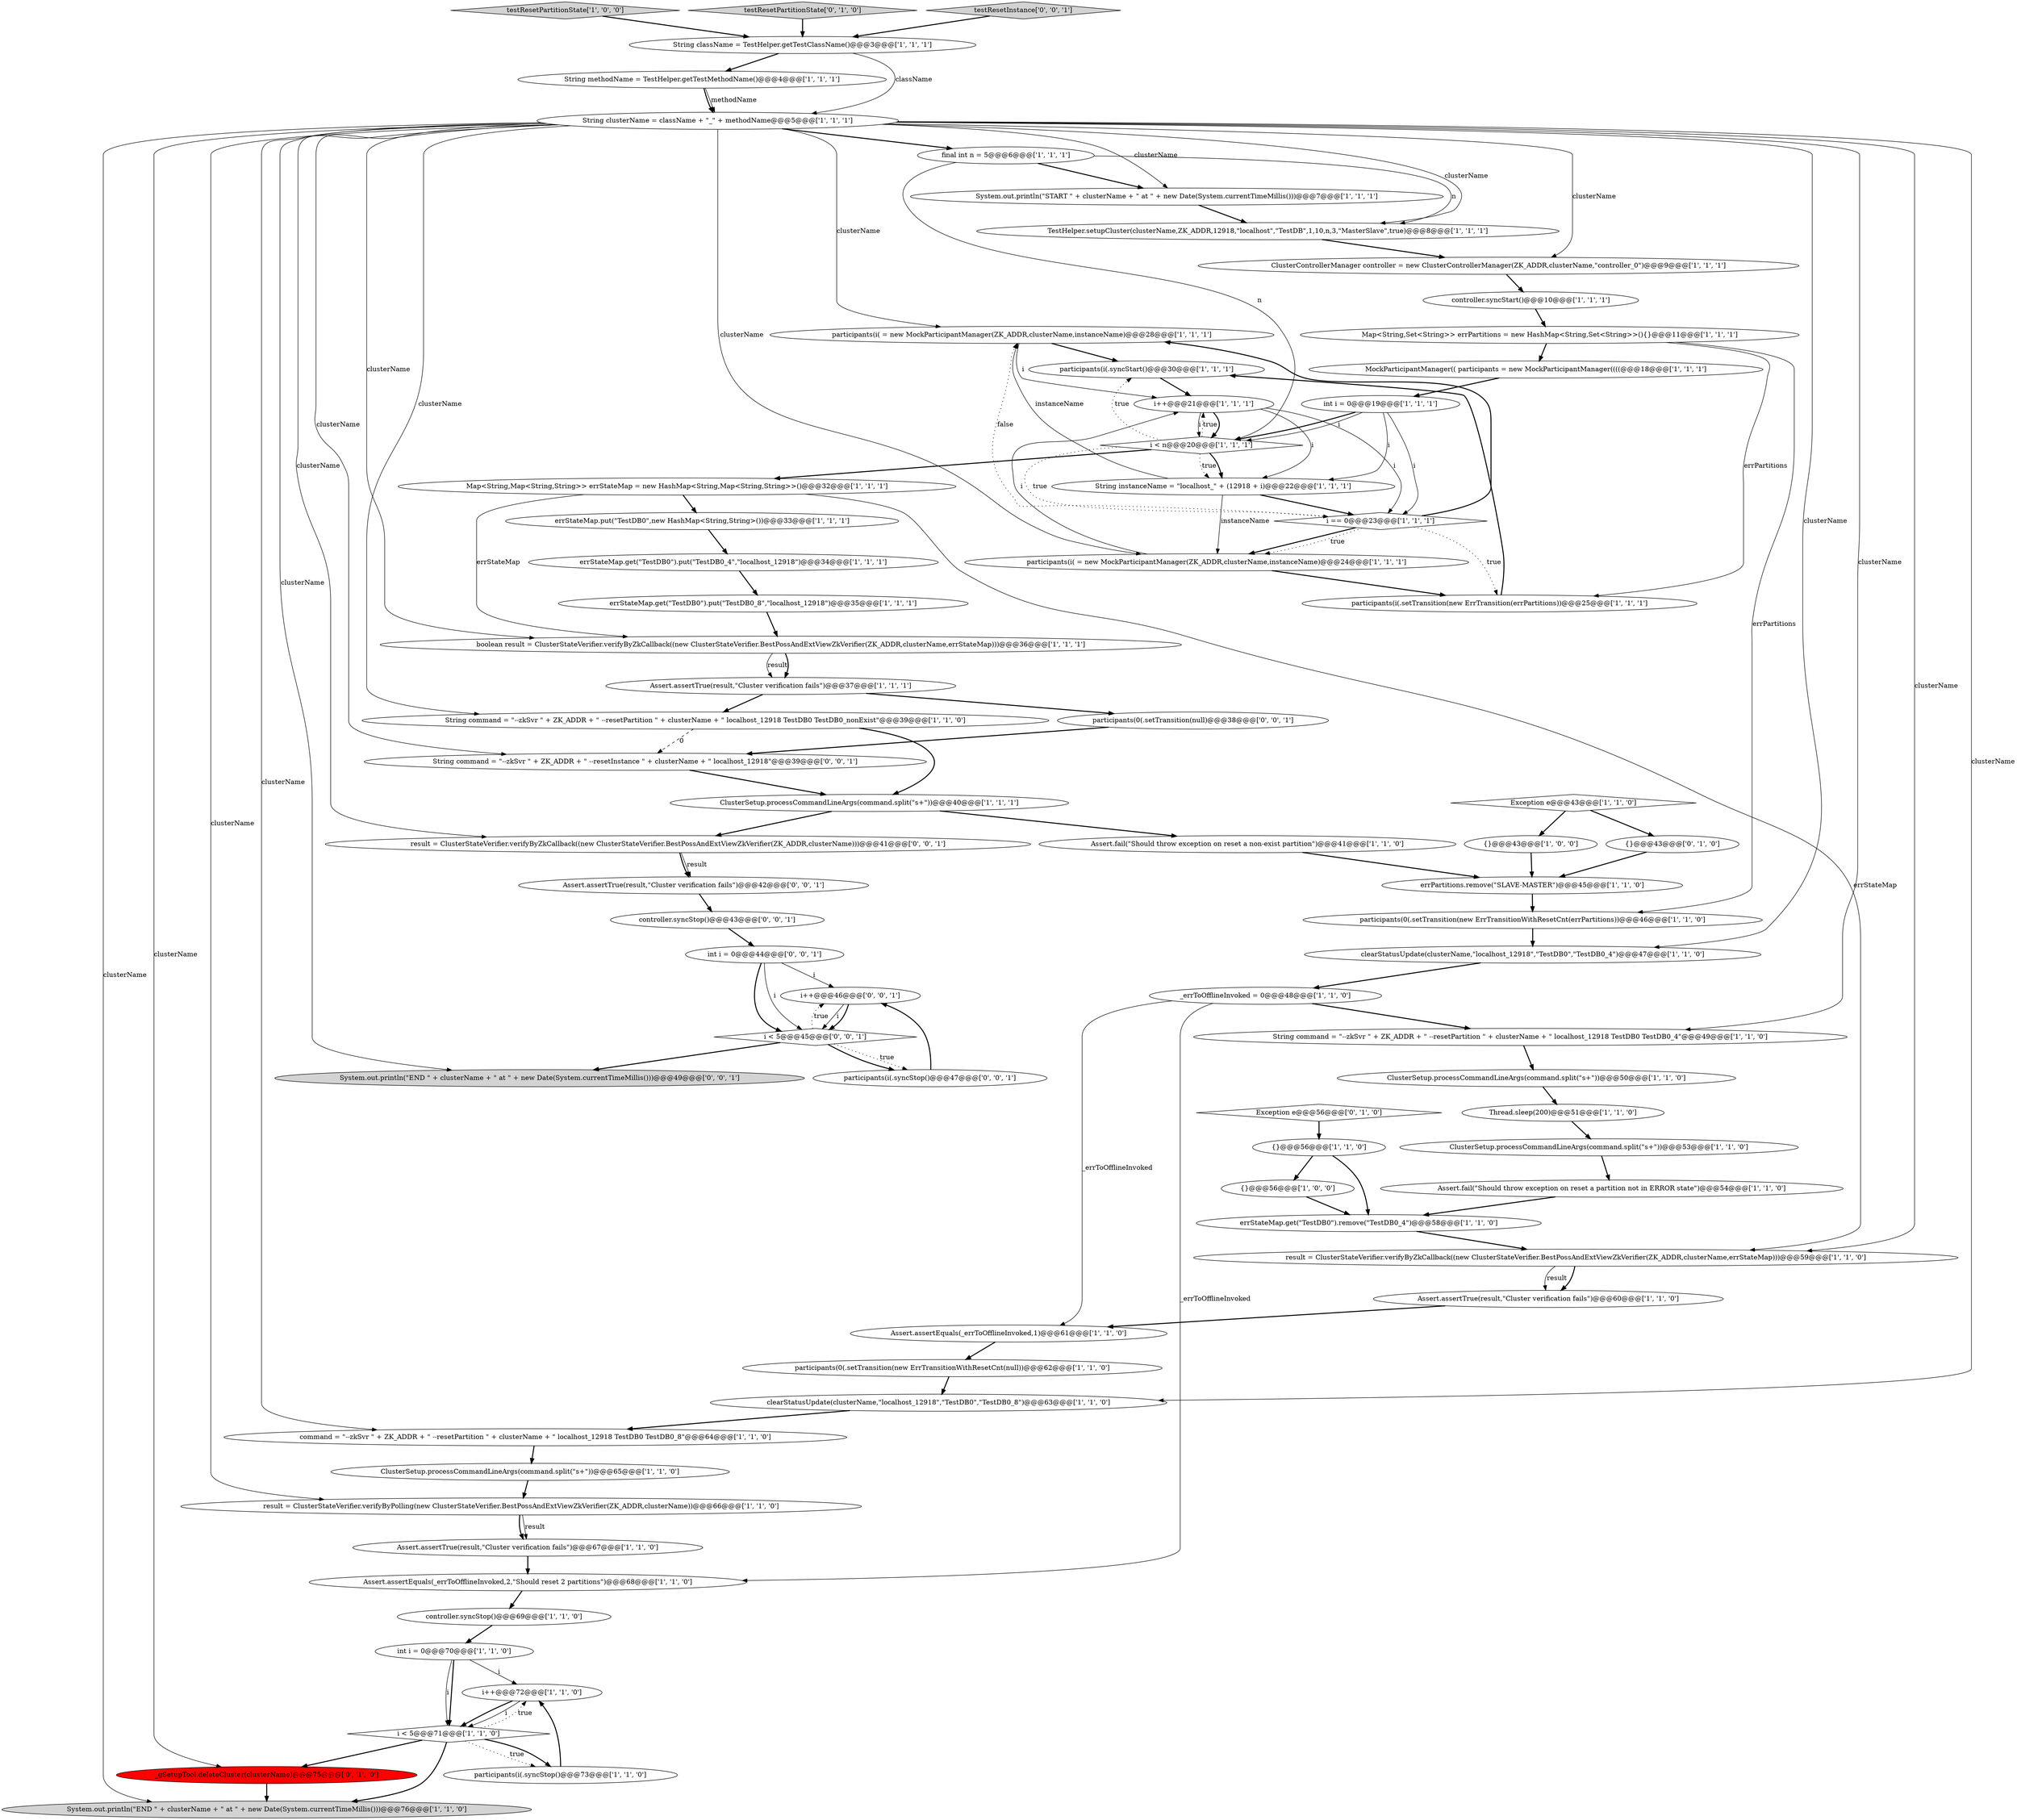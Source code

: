 digraph {
13 [style = filled, label = "errPartitions.remove(\"SLAVE-MASTER\")@@@45@@@['1', '1', '0']", fillcolor = white, shape = ellipse image = "AAA0AAABBB1BBB"];
15 [style = filled, label = "String className = TestHelper.getTestClassName()@@@3@@@['1', '1', '1']", fillcolor = white, shape = ellipse image = "AAA0AAABBB1BBB"];
20 [style = filled, label = "int i = 0@@@70@@@['1', '1', '0']", fillcolor = white, shape = ellipse image = "AAA0AAABBB1BBB"];
33 [style = filled, label = "MockParticipantManager(( participants = new MockParticipantManager((((@@@18@@@['1', '1', '1']", fillcolor = white, shape = ellipse image = "AAA0AAABBB1BBB"];
50 [style = filled, label = "String command = \"--zkSvr \" + ZK_ADDR + \" --resetPartition \" + clusterName + \" localhost_12918 TestDB0 TestDB0_4\"@@@49@@@['1', '1', '0']", fillcolor = white, shape = ellipse image = "AAA0AAABBB1BBB"];
5 [style = filled, label = "participants(i( = new MockParticipantManager(ZK_ADDR,clusterName,instanceName)@@@28@@@['1', '1', '1']", fillcolor = white, shape = ellipse image = "AAA0AAABBB1BBB"];
39 [style = filled, label = "participants(i(.syncStart()@@@30@@@['1', '1', '1']", fillcolor = white, shape = ellipse image = "AAA0AAABBB1BBB"];
0 [style = filled, label = "{}@@@56@@@['1', '0', '0']", fillcolor = white, shape = ellipse image = "AAA0AAABBB1BBB"];
42 [style = filled, label = "testResetPartitionState['1', '0', '0']", fillcolor = lightgray, shape = diamond image = "AAA0AAABBB1BBB"];
54 [style = filled, label = "System.out.println(\"START \" + clusterName + \" at \" + new Date(System.currentTimeMillis()))@@@7@@@['1', '1', '1']", fillcolor = white, shape = ellipse image = "AAA0AAABBB1BBB"];
67 [style = filled, label = "String command = \"--zkSvr \" + ZK_ADDR + \" --resetInstance \" + clusterName + \" localhost_12918\"@@@39@@@['0', '0', '1']", fillcolor = white, shape = ellipse image = "AAA0AAABBB3BBB"];
6 [style = filled, label = "participants(0(.setTransition(new ErrTransitionWithResetCnt(errPartitions))@@@46@@@['1', '1', '0']", fillcolor = white, shape = ellipse image = "AAA0AAABBB1BBB"];
22 [style = filled, label = "Assert.fail(\"Should throw exception on reset a non-exist partition\")@@@41@@@['1', '1', '0']", fillcolor = white, shape = ellipse image = "AAA0AAABBB1BBB"];
37 [style = filled, label = "i++@@@72@@@['1', '1', '0']", fillcolor = white, shape = ellipse image = "AAA0AAABBB1BBB"];
45 [style = filled, label = "{}@@@43@@@['1', '0', '0']", fillcolor = white, shape = ellipse image = "AAA0AAABBB1BBB"];
3 [style = filled, label = "System.out.println(\"END \" + clusterName + \" at \" + new Date(System.currentTimeMillis()))@@@76@@@['1', '1', '0']", fillcolor = lightgray, shape = ellipse image = "AAA0AAABBB1BBB"];
56 [style = filled, label = "controller.syncStop()@@@69@@@['1', '1', '0']", fillcolor = white, shape = ellipse image = "AAA0AAABBB1BBB"];
21 [style = filled, label = "ClusterSetup.processCommandLineArgs(command.split(\"\s+\"))@@@65@@@['1', '1', '0']", fillcolor = white, shape = ellipse image = "AAA0AAABBB1BBB"];
61 [style = filled, label = "_gSetupTool.deleteCluster(clusterName)@@@75@@@['0', '1', '0']", fillcolor = red, shape = ellipse image = "AAA1AAABBB2BBB"];
41 [style = filled, label = "Map<String,Set<String>> errPartitions = new HashMap<String,Set<String>>(){}@@@11@@@['1', '1', '1']", fillcolor = white, shape = ellipse image = "AAA0AAABBB1BBB"];
72 [style = filled, label = "Assert.assertTrue(result,\"Cluster verification fails\")@@@42@@@['0', '0', '1']", fillcolor = white, shape = ellipse image = "AAA0AAABBB3BBB"];
60 [style = filled, label = "Exception e@@@56@@@['0', '1', '0']", fillcolor = white, shape = diamond image = "AAA0AAABBB2BBB"];
31 [style = filled, label = "i < n@@@20@@@['1', '1', '1']", fillcolor = white, shape = diamond image = "AAA0AAABBB1BBB"];
53 [style = filled, label = "final int n = 5@@@6@@@['1', '1', '1']", fillcolor = white, shape = ellipse image = "AAA0AAABBB1BBB"];
40 [style = filled, label = "String methodName = TestHelper.getTestMethodName()@@@4@@@['1', '1', '1']", fillcolor = white, shape = ellipse image = "AAA0AAABBB1BBB"];
49 [style = filled, label = "String instanceName = \"localhost_\" + (12918 + i)@@@22@@@['1', '1', '1']", fillcolor = white, shape = ellipse image = "AAA0AAABBB1BBB"];
55 [style = filled, label = "Assert.fail(\"Should throw exception on reset a partition not in ERROR state\")@@@54@@@['1', '1', '0']", fillcolor = white, shape = ellipse image = "AAA0AAABBB1BBB"];
9 [style = filled, label = "participants(i( = new MockParticipantManager(ZK_ADDR,clusterName,instanceName)@@@24@@@['1', '1', '1']", fillcolor = white, shape = ellipse image = "AAA0AAABBB1BBB"];
62 [style = filled, label = "testResetPartitionState['0', '1', '0']", fillcolor = lightgray, shape = diamond image = "AAA0AAABBB2BBB"];
7 [style = filled, label = "controller.syncStart()@@@10@@@['1', '1', '1']", fillcolor = white, shape = ellipse image = "AAA0AAABBB1BBB"];
14 [style = filled, label = "participants(i(.setTransition(new ErrTransition(errPartitions))@@@25@@@['1', '1', '1']", fillcolor = white, shape = ellipse image = "AAA0AAABBB1BBB"];
38 [style = filled, label = "i < 5@@@71@@@['1', '1', '0']", fillcolor = white, shape = diamond image = "AAA0AAABBB1BBB"];
68 [style = filled, label = "testResetInstance['0', '0', '1']", fillcolor = lightgray, shape = diamond image = "AAA0AAABBB3BBB"];
26 [style = filled, label = "ClusterSetup.processCommandLineArgs(command.split(\"\s+\"))@@@50@@@['1', '1', '0']", fillcolor = white, shape = ellipse image = "AAA0AAABBB1BBB"];
32 [style = filled, label = "_errToOfflineInvoked = 0@@@48@@@['1', '1', '0']", fillcolor = white, shape = ellipse image = "AAA0AAABBB1BBB"];
1 [style = filled, label = "Map<String,Map<String,String>> errStateMap = new HashMap<String,Map<String,String>>()@@@32@@@['1', '1', '1']", fillcolor = white, shape = ellipse image = "AAA0AAABBB1BBB"];
35 [style = filled, label = "Assert.assertEquals(_errToOfflineInvoked,1)@@@61@@@['1', '1', '0']", fillcolor = white, shape = ellipse image = "AAA0AAABBB1BBB"];
57 [style = filled, label = "command = \"--zkSvr \" + ZK_ADDR + \" --resetPartition \" + clusterName + \" localhost_12918 TestDB0 TestDB0_8\"@@@64@@@['1', '1', '0']", fillcolor = white, shape = ellipse image = "AAA0AAABBB1BBB"];
48 [style = filled, label = "result = ClusterStateVerifier.verifyByPolling(new ClusterStateVerifier.BestPossAndExtViewZkVerifier(ZK_ADDR,clusterName))@@@66@@@['1', '1', '0']", fillcolor = white, shape = ellipse image = "AAA0AAABBB1BBB"];
63 [style = filled, label = "controller.syncStop()@@@43@@@['0', '0', '1']", fillcolor = white, shape = ellipse image = "AAA0AAABBB3BBB"];
23 [style = filled, label = "clearStatusUpdate(clusterName,\"localhost_12918\",\"TestDB0\",\"TestDB0_4\")@@@47@@@['1', '1', '0']", fillcolor = white, shape = ellipse image = "AAA0AAABBB1BBB"];
11 [style = filled, label = "ClusterSetup.processCommandLineArgs(command.split(\"\s+\"))@@@53@@@['1', '1', '0']", fillcolor = white, shape = ellipse image = "AAA0AAABBB1BBB"];
58 [style = filled, label = "participants(i(.syncStop()@@@73@@@['1', '1', '0']", fillcolor = white, shape = ellipse image = "AAA0AAABBB1BBB"];
24 [style = filled, label = "Assert.assertTrue(result,\"Cluster verification fails\")@@@67@@@['1', '1', '0']", fillcolor = white, shape = ellipse image = "AAA0AAABBB1BBB"];
73 [style = filled, label = "i++@@@46@@@['0', '0', '1']", fillcolor = white, shape = ellipse image = "AAA0AAABBB3BBB"];
27 [style = filled, label = "boolean result = ClusterStateVerifier.verifyByZkCallback((new ClusterStateVerifier.BestPossAndExtViewZkVerifier(ZK_ADDR,clusterName,errStateMap)))@@@36@@@['1', '1', '1']", fillcolor = white, shape = ellipse image = "AAA0AAABBB1BBB"];
17 [style = filled, label = "Assert.assertEquals(_errToOfflineInvoked,2,\"Should reset 2 partitions\")@@@68@@@['1', '1', '0']", fillcolor = white, shape = ellipse image = "AAA0AAABBB1BBB"];
43 [style = filled, label = "errStateMap.get(\"TestDB0\").put(\"TestDB0_8\",\"localhost_12918\")@@@35@@@['1', '1', '1']", fillcolor = white, shape = ellipse image = "AAA0AAABBB1BBB"];
16 [style = filled, label = "String command = \"--zkSvr \" + ZK_ADDR + \" --resetPartition \" + clusterName + \" localhost_12918 TestDB0 TestDB0_nonExist\"@@@39@@@['1', '1', '0']", fillcolor = white, shape = ellipse image = "AAA0AAABBB1BBB"];
25 [style = filled, label = "int i = 0@@@19@@@['1', '1', '1']", fillcolor = white, shape = ellipse image = "AAA0AAABBB1BBB"];
65 [style = filled, label = "participants(i(.syncStop()@@@47@@@['0', '0', '1']", fillcolor = white, shape = ellipse image = "AAA0AAABBB3BBB"];
12 [style = filled, label = "String clusterName = className + \"_\" + methodName@@@5@@@['1', '1', '1']", fillcolor = white, shape = ellipse image = "AAA0AAABBB1BBB"];
2 [style = filled, label = "participants(0(.setTransition(new ErrTransitionWithResetCnt(null))@@@62@@@['1', '1', '0']", fillcolor = white, shape = ellipse image = "AAA0AAABBB1BBB"];
44 [style = filled, label = "i++@@@21@@@['1', '1', '1']", fillcolor = white, shape = ellipse image = "AAA0AAABBB1BBB"];
47 [style = filled, label = "Thread.sleep(200)@@@51@@@['1', '1', '0']", fillcolor = white, shape = ellipse image = "AAA0AAABBB1BBB"];
19 [style = filled, label = "ClusterControllerManager controller = new ClusterControllerManager(ZK_ADDR,clusterName,\"controller_0\")@@@9@@@['1', '1', '1']", fillcolor = white, shape = ellipse image = "AAA0AAABBB1BBB"];
70 [style = filled, label = "result = ClusterStateVerifier.verifyByZkCallback((new ClusterStateVerifier.BestPossAndExtViewZkVerifier(ZK_ADDR,clusterName)))@@@41@@@['0', '0', '1']", fillcolor = white, shape = ellipse image = "AAA0AAABBB3BBB"];
71 [style = filled, label = "int i = 0@@@44@@@['0', '0', '1']", fillcolor = white, shape = ellipse image = "AAA0AAABBB3BBB"];
28 [style = filled, label = "result = ClusterStateVerifier.verifyByZkCallback((new ClusterStateVerifier.BestPossAndExtViewZkVerifier(ZK_ADDR,clusterName,errStateMap)))@@@59@@@['1', '1', '0']", fillcolor = white, shape = ellipse image = "AAA0AAABBB1BBB"];
30 [style = filled, label = "Assert.assertTrue(result,\"Cluster verification fails\")@@@60@@@['1', '1', '0']", fillcolor = white, shape = ellipse image = "AAA0AAABBB1BBB"];
52 [style = filled, label = "errStateMap.put(\"TestDB0\",new HashMap<String,String>())@@@33@@@['1', '1', '1']", fillcolor = white, shape = ellipse image = "AAA0AAABBB1BBB"];
69 [style = filled, label = "i < 5@@@45@@@['0', '0', '1']", fillcolor = white, shape = diamond image = "AAA0AAABBB3BBB"];
64 [style = filled, label = "System.out.println(\"END \" + clusterName + \" at \" + new Date(System.currentTimeMillis()))@@@49@@@['0', '0', '1']", fillcolor = lightgray, shape = ellipse image = "AAA0AAABBB3BBB"];
59 [style = filled, label = "{}@@@43@@@['0', '1', '0']", fillcolor = white, shape = ellipse image = "AAA0AAABBB2BBB"];
29 [style = filled, label = "Assert.assertTrue(result,\"Cluster verification fails\")@@@37@@@['1', '1', '1']", fillcolor = white, shape = ellipse image = "AAA0AAABBB1BBB"];
34 [style = filled, label = "{}@@@56@@@['1', '1', '0']", fillcolor = white, shape = ellipse image = "AAA0AAABBB1BBB"];
66 [style = filled, label = "participants(0(.setTransition(null)@@@38@@@['0', '0', '1']", fillcolor = white, shape = ellipse image = "AAA0AAABBB3BBB"];
51 [style = filled, label = "errStateMap.get(\"TestDB0\").remove(\"TestDB0_4\")@@@58@@@['1', '1', '0']", fillcolor = white, shape = ellipse image = "AAA0AAABBB1BBB"];
10 [style = filled, label = "clearStatusUpdate(clusterName,\"localhost_12918\",\"TestDB0\",\"TestDB0_8\")@@@63@@@['1', '1', '0']", fillcolor = white, shape = ellipse image = "AAA0AAABBB1BBB"];
36 [style = filled, label = "ClusterSetup.processCommandLineArgs(command.split(\"\s+\"))@@@40@@@['1', '1', '1']", fillcolor = white, shape = ellipse image = "AAA0AAABBB1BBB"];
46 [style = filled, label = "Exception e@@@43@@@['1', '1', '0']", fillcolor = white, shape = diamond image = "AAA0AAABBB1BBB"];
4 [style = filled, label = "errStateMap.get(\"TestDB0\").put(\"TestDB0_4\",\"localhost_12918\")@@@34@@@['1', '1', '1']", fillcolor = white, shape = ellipse image = "AAA0AAABBB1BBB"];
8 [style = filled, label = "TestHelper.setupCluster(clusterName,ZK_ADDR,12918,\"localhost\",\"TestDB\",1,10,n,3,\"MasterSlave\",true)@@@8@@@['1', '1', '1']", fillcolor = white, shape = ellipse image = "AAA0AAABBB1BBB"];
18 [style = filled, label = "i == 0@@@23@@@['1', '1', '1']", fillcolor = white, shape = diamond image = "AAA0AAABBB1BBB"];
12->53 [style = bold, label=""];
12->28 [style = solid, label="clusterName"];
40->12 [style = solid, label="methodName"];
21->48 [style = bold, label=""];
55->51 [style = bold, label=""];
31->1 [style = bold, label=""];
53->54 [style = bold, label=""];
47->11 [style = bold, label=""];
25->31 [style = bold, label=""];
71->73 [style = solid, label="i"];
61->3 [style = bold, label=""];
20->37 [style = solid, label="i"];
33->25 [style = bold, label=""];
37->38 [style = bold, label=""];
12->5 [style = solid, label="clusterName"];
24->17 [style = bold, label=""];
9->14 [style = bold, label=""];
10->57 [style = bold, label=""];
73->69 [style = solid, label="i"];
31->44 [style = dotted, label="true"];
48->24 [style = bold, label=""];
22->13 [style = bold, label=""];
46->59 [style = bold, label=""];
42->15 [style = bold, label=""];
12->64 [style = solid, label="clusterName"];
31->39 [style = dotted, label="true"];
12->50 [style = solid, label="clusterName"];
41->6 [style = solid, label="errPartitions"];
1->27 [style = solid, label="errStateMap"];
51->28 [style = bold, label=""];
65->73 [style = bold, label=""];
28->30 [style = bold, label=""];
5->39 [style = bold, label=""];
66->67 [style = bold, label=""];
37->38 [style = solid, label="i"];
26->47 [style = bold, label=""];
32->17 [style = solid, label="_errToOfflineInvoked"];
69->73 [style = dotted, label="true"];
69->64 [style = bold, label=""];
29->66 [style = bold, label=""];
31->49 [style = dotted, label="true"];
20->38 [style = bold, label=""];
73->69 [style = bold, label=""];
25->18 [style = solid, label="i"];
34->0 [style = bold, label=""];
41->14 [style = solid, label="errPartitions"];
44->49 [style = solid, label="i"];
57->21 [style = bold, label=""];
43->27 [style = bold, label=""];
49->18 [style = bold, label=""];
27->29 [style = solid, label="result"];
18->9 [style = bold, label=""];
44->18 [style = solid, label="i"];
12->8 [style = solid, label="clusterName"];
27->29 [style = bold, label=""];
14->39 [style = bold, label=""];
29->16 [style = bold, label=""];
36->70 [style = bold, label=""];
9->44 [style = solid, label="i"];
32->50 [style = bold, label=""];
12->16 [style = solid, label="clusterName"];
38->37 [style = dotted, label="true"];
16->36 [style = bold, label=""];
44->31 [style = solid, label="i"];
70->72 [style = solid, label="result"];
32->35 [style = solid, label="_errToOfflineInvoked"];
1->52 [style = bold, label=""];
6->23 [style = bold, label=""];
35->2 [style = bold, label=""];
52->4 [style = bold, label=""];
12->67 [style = solid, label="clusterName"];
58->37 [style = bold, label=""];
23->32 [style = bold, label=""];
12->57 [style = solid, label="clusterName"];
31->49 [style = bold, label=""];
63->71 [style = bold, label=""];
25->31 [style = solid, label="i"];
2->10 [style = bold, label=""];
49->9 [style = solid, label="instanceName"];
12->61 [style = solid, label="clusterName"];
31->18 [style = dotted, label="true"];
68->15 [style = bold, label=""];
38->3 [style = bold, label=""];
16->67 [style = dashed, label="0"];
12->3 [style = solid, label="clusterName"];
28->30 [style = solid, label="result"];
12->70 [style = solid, label="clusterName"];
18->5 [style = dotted, label="false"];
34->51 [style = bold, label=""];
54->8 [style = bold, label=""];
40->12 [style = bold, label=""];
30->35 [style = bold, label=""];
72->63 [style = bold, label=""];
49->5 [style = solid, label="instanceName"];
38->58 [style = dotted, label="true"];
18->9 [style = dotted, label="true"];
12->19 [style = solid, label="clusterName"];
12->10 [style = solid, label="clusterName"];
15->40 [style = bold, label=""];
7->41 [style = bold, label=""];
11->55 [style = bold, label=""];
70->72 [style = bold, label=""];
41->33 [style = bold, label=""];
13->6 [style = bold, label=""];
62->15 [style = bold, label=""];
12->27 [style = solid, label="clusterName"];
25->49 [style = solid, label="i"];
69->65 [style = dotted, label="true"];
44->31 [style = bold, label=""];
50->26 [style = bold, label=""];
69->65 [style = bold, label=""];
20->38 [style = solid, label="i"];
4->43 [style = bold, label=""];
5->44 [style = solid, label="i"];
39->44 [style = bold, label=""];
8->19 [style = bold, label=""];
38->58 [style = bold, label=""];
12->23 [style = solid, label="clusterName"];
45->13 [style = bold, label=""];
38->61 [style = bold, label=""];
18->14 [style = dotted, label="true"];
71->69 [style = bold, label=""];
15->12 [style = solid, label="className"];
60->34 [style = bold, label=""];
18->5 [style = bold, label=""];
53->8 [style = solid, label="n"];
0->51 [style = bold, label=""];
48->24 [style = solid, label="result"];
59->13 [style = bold, label=""];
46->45 [style = bold, label=""];
12->54 [style = solid, label="clusterName"];
67->36 [style = bold, label=""];
56->20 [style = bold, label=""];
17->56 [style = bold, label=""];
1->28 [style = solid, label="errStateMap"];
12->48 [style = solid, label="clusterName"];
19->7 [style = bold, label=""];
71->69 [style = solid, label="i"];
53->31 [style = solid, label="n"];
12->9 [style = solid, label="clusterName"];
36->22 [style = bold, label=""];
}
